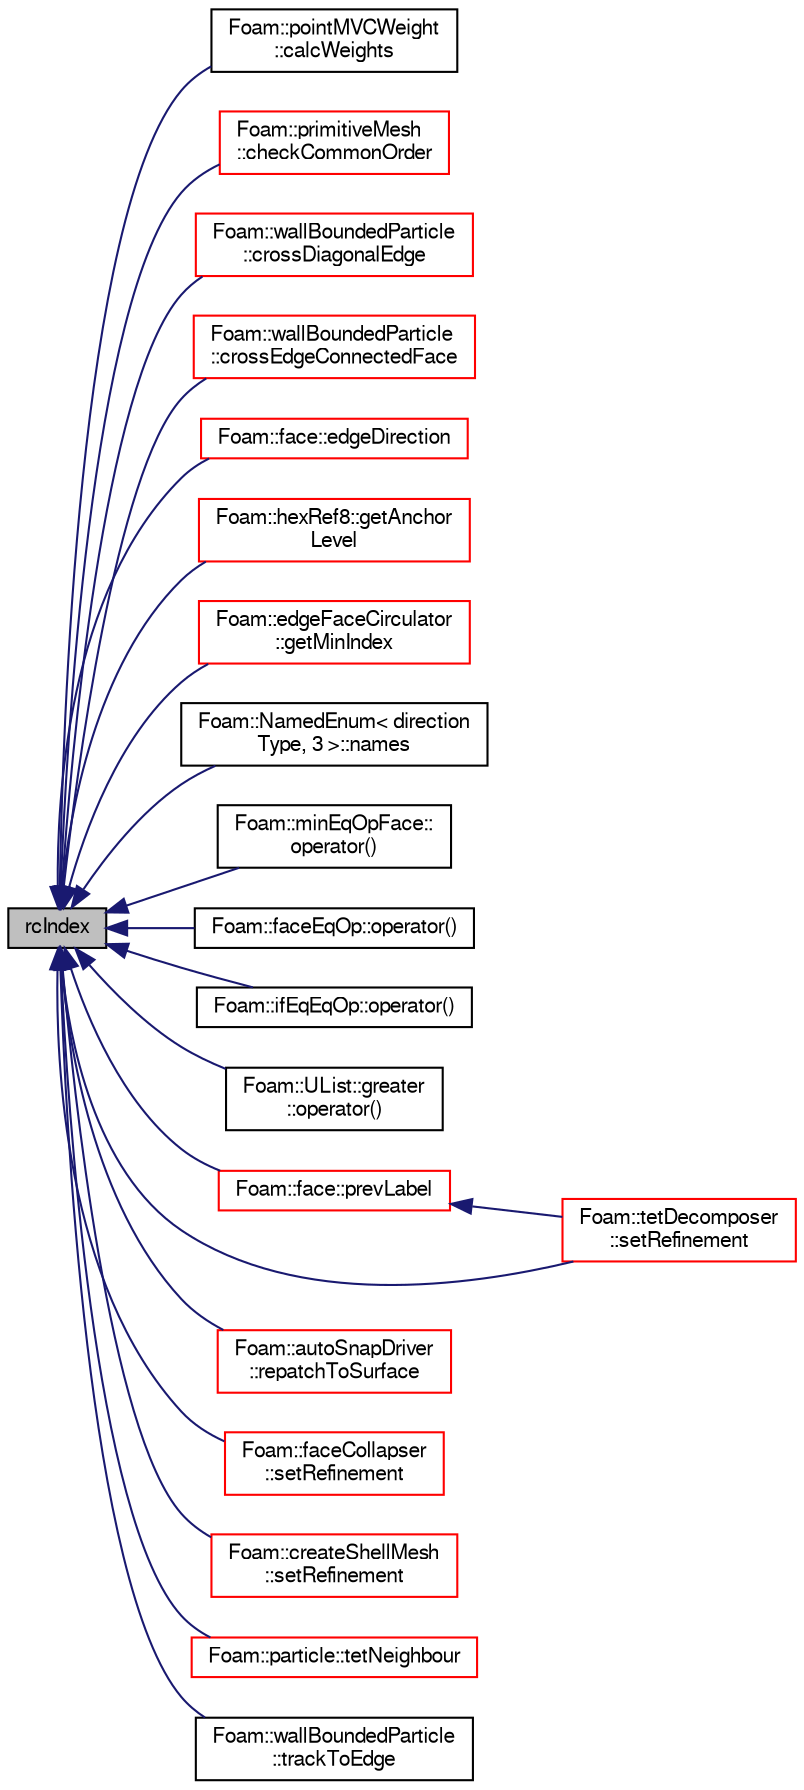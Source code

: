 digraph "rcIndex"
{
  bgcolor="transparent";
  edge [fontname="FreeSans",fontsize="10",labelfontname="FreeSans",labelfontsize="10"];
  node [fontname="FreeSans",fontsize="10",shape=record];
  rankdir="LR";
  Node860 [label="rcIndex",height=0.2,width=0.4,color="black", fillcolor="grey75", style="filled", fontcolor="black"];
  Node860 -> Node861 [dir="back",color="midnightblue",fontsize="10",style="solid",fontname="FreeSans"];
  Node861 [label="Foam::pointMVCWeight\l::calcWeights",height=0.2,width=0.4,color="black",URL="$a22950.html#afa3e62c189547b399e9d79cce961576d",tooltip="Calculate weights from all cell&#39;s vertices. "];
  Node860 -> Node862 [dir="back",color="midnightblue",fontsize="10",style="solid",fontname="FreeSans"];
  Node862 [label="Foam::primitiveMesh\l::checkCommonOrder",height=0.2,width=0.4,color="red",URL="$a27530.html#a540f3675abed771df34a79a8998133d2",tooltip="Check that shared points are in consecutive order. "];
  Node860 -> Node1206 [dir="back",color="midnightblue",fontsize="10",style="solid",fontname="FreeSans"];
  Node1206 [label="Foam::wallBoundedParticle\l::crossDiagonalEdge",height=0.2,width=0.4,color="red",URL="$a28794.html#af681214bd770ef305c93b86cb944190c",tooltip="Cross diagonal edge into different triangle on same face,cell. "];
  Node860 -> Node1208 [dir="back",color="midnightblue",fontsize="10",style="solid",fontname="FreeSans"];
  Node1208 [label="Foam::wallBoundedParticle\l::crossEdgeConnectedFace",height=0.2,width=0.4,color="red",URL="$a28794.html#ae3ca85ef7356d8ad9e37b4e50cb786ce",tooltip="Check if inside current tet. "];
  Node860 -> Node1210 [dir="back",color="midnightblue",fontsize="10",style="solid",fontname="FreeSans"];
  Node1210 [label="Foam::face::edgeDirection",height=0.2,width=0.4,color="red",URL="$a27218.html#a51c97b3c3d8a48cca8b5b5de600af185",tooltip="Return the edge direction on the face. "];
  Node860 -> Node1218 [dir="back",color="midnightblue",fontsize="10",style="solid",fontname="FreeSans"];
  Node1218 [label="Foam::hexRef8::getAnchor\lLevel",height=0.2,width=0.4,color="red",URL="$a21654.html#aed49cb175362b037d69517422f320332",tooltip="Gets level such that the face has four points <= level. "];
  Node860 -> Node1225 [dir="back",color="midnightblue",fontsize="10",style="solid",fontname="FreeSans"];
  Node1225 [label="Foam::edgeFaceCirculator\l::getMinIndex",height=0.2,width=0.4,color="red",URL="$a25022.html#a9fe8395120034f6c6d0bed71719b4cfe",tooltip="Helper: find index in face of edge or -1. Index is such that edge is. "];
  Node860 -> Node1228 [dir="back",color="midnightblue",fontsize="10",style="solid",fontname="FreeSans"];
  Node1228 [label="Foam::NamedEnum\< direction\lType, 3 \>::names",height=0.2,width=0.4,color="black",URL="$a25998.html#a7350da3a0edd92cd11e6c479c9967dc8"];
  Node860 -> Node1229 [dir="back",color="midnightblue",fontsize="10",style="solid",fontname="FreeSans"];
  Node1229 [label="Foam::minEqOpFace::\loperator()",height=0.2,width=0.4,color="black",URL="$a25194.html#addccbfe6235f4e2b4483404bc0177a92"];
  Node860 -> Node1230 [dir="back",color="midnightblue",fontsize="10",style="solid",fontname="FreeSans"];
  Node1230 [label="Foam::faceEqOp::operator()",height=0.2,width=0.4,color="black",URL="$a21718.html#a2bca5855a51bffee2f0fe2aacc4aba10"];
  Node860 -> Node1231 [dir="back",color="midnightblue",fontsize="10",style="solid",fontname="FreeSans"];
  Node1231 [label="Foam::ifEqEqOp::operator()",height=0.2,width=0.4,color="black",URL="$a21650.html#a11b523ea721588ff21a031254c7eb98b"];
  Node860 -> Node1232 [dir="back",color="midnightblue",fontsize="10",style="solid",fontname="FreeSans"];
  Node1232 [label="Foam::UList::greater\l::operator()",height=0.2,width=0.4,color="black",URL="$a25986.html#a49202d8cfd6e19f3d43c028252050ed7"];
  Node860 -> Node1233 [dir="back",color="midnightblue",fontsize="10",style="solid",fontname="FreeSans"];
  Node1233 [label="Foam::face::prevLabel",height=0.2,width=0.4,color="red",URL="$a27218.html#aedd60bf57584421ad083961cb22a459e",tooltip="Previous vertex on face. "];
  Node1233 -> Node1236 [dir="back",color="midnightblue",fontsize="10",style="solid",fontname="FreeSans"];
  Node1236 [label="Foam::tetDecomposer\l::setRefinement",height=0.2,width=0.4,color="red",URL="$a21726.html#aeb1123afb6f39d7eb332698e53fc5610",tooltip="Insert all changes into meshMod to convert the polyMesh into. "];
  Node860 -> Node1239 [dir="back",color="midnightblue",fontsize="10",style="solid",fontname="FreeSans"];
  Node1239 [label="Foam::autoSnapDriver\l::repatchToSurface",height=0.2,width=0.4,color="red",URL="$a24622.html#abf0c9c836463b6164ef331dce238b2fa",tooltip="Repatch faces according to surface nearest the face centre. "];
  Node860 -> Node1250 [dir="back",color="midnightblue",fontsize="10",style="solid",fontname="FreeSans"];
  Node1250 [label="Foam::faceCollapser\l::setRefinement",height=0.2,width=0.4,color="red",URL="$a21646.html#a4eb4757ecb940ebe87d1e45559d1bad1",tooltip="Collapse faces along endpoints. Play commands into. "];
  Node860 -> Node1236 [dir="back",color="midnightblue",fontsize="10",style="solid",fontname="FreeSans"];
  Node860 -> Node1252 [dir="back",color="midnightblue",fontsize="10",style="solid",fontname="FreeSans"];
  Node1252 [label="Foam::createShellMesh\l::setRefinement",height=0.2,width=0.4,color="red",URL="$a21442.html#aef7bf7bc4511c879d54f2bbd3c76729a",tooltip="Play commands into polyTopoChange to create layer mesh. "];
  Node860 -> Node1212 [dir="back",color="midnightblue",fontsize="10",style="solid",fontname="FreeSans"];
  Node1212 [label="Foam::particle::tetNeighbour",height=0.2,width=0.4,color="red",URL="$a23586.html#a346b0d2e5e19c928f696668d3f9d0776",tooltip="Modify the tet owner data by crossing triI. "];
  Node860 -> Node1257 [dir="back",color="midnightblue",fontsize="10",style="solid",fontname="FreeSans"];
  Node1257 [label="Foam::wallBoundedParticle\l::trackToEdge",height=0.2,width=0.4,color="black",URL="$a28794.html#aff365968e28acf42244334b7c926dee6",tooltip="Track particle to a given position and returns 1.0 if the. "];
}
